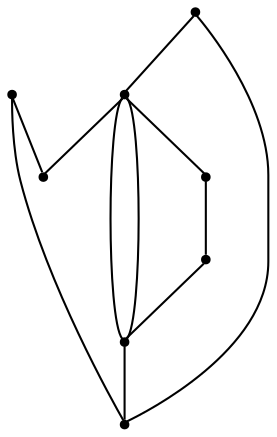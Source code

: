 graph {
  node [shape=point,comment="{\"directed\":false,\"doi\":\"10.1007/978-3-319-50106-2_1\",\"figure\":\"1 (2)\"}"]

  v0 [pos="914.7415332508037,2001.8819919716477"]
  v1 [pos="1064.7643676658001,1941.873193055093"]
  v2 [pos="974.7500820033595,1941.873193055093"]
  v3 [pos="1019.7562153684488,2001.881991971648"]
  v4 [pos="899.7381322428632,2061.890918063479"]
  v5 [pos="824.7261824823668,2091.895253934118"]
  v6 [pos="824.7261824823668,2016.8842234946055"]
  v7 [pos="884.7346994407137,1956.875424578051"]

  v4 -- v2 [id="-6",pos="899.7381322428632,2061.890918063479 974.7500820033595,1941.873193055093 974.7500820033595,1941.873193055093 974.7500820033595,1941.873193055093"]
  v5 -- v4 [id="-7",pos="824.7261824823668,2091.895253934118 899.7381322428632,2061.890918063479 899.7381322428632,2061.890918063479 899.7381322428632,2061.890918063479"]
  v6 -- v5 [id="-8",pos="824.7261824823668,2016.8842234946055 824.7261824823668,2091.895253934118 824.7261824823668,2091.895253934118 824.7261824823668,2091.895253934118"]
  v7 -- v2 [id="-11",pos="884.7346994407137,1956.875424578051 974.7500820033595,1941.873193055093 974.7500820033595,1941.873193055093 974.7500820033595,1941.873193055093"]
  v7 -- v0 [id="-12",pos="884.7346994407137,1956.875424578051 914.7415332508037,2001.8819919716477 914.7415332508037,2001.8819919716477 914.7415332508037,2001.8819919716477"]
  v4 -- v0 [id="-13",pos="899.7381322428632,2061.890918063479 914.7415332508037,2001.8819919716477 914.7415332508037,2001.8819919716477 914.7415332508037,2001.8819919716477"]
  v0 -- v3 [id="-14",pos="914.7415332508037,2001.8819919716477 1019.7562153684488,2001.881991971648 1019.7562153684488,2001.881991971648 1019.7562153684488,2001.881991971648"]
  v0 -- v6 [id="-15",pos="914.7415332508037,2001.8819919716477 824.7261824823668,2016.8842234946055 824.7261824823668,2016.8842234946055 824.7261824823668,2016.8842234946055"]
  v0 -- v4 [id="-17",pos="914.7415332508037,2001.8819919716477 782.4412995555548,2232.970152567268 782.4412995555548,2232.970152567268 782.4412995555548,2232.970152567268 785.6876790442859,2234.8454791983663 785.6876790442859,2234.8454791983663 785.6876790442859,2234.8454791983663 899.7381322428632,2061.890918063479 899.7381322428632,2061.890918063479 899.7381322428632,2061.890918063479"]
  v1 -- v2 [id="-21",pos="1064.7643676658001,1941.873193055093 974.7500820033595,1941.873193055093 974.7500820033595,1941.873193055093 974.7500820033595,1941.873193055093"]
  v1 -- v3 [id="-24",pos="1064.7643676658001,1941.873193055093 1019.7562153684488,2001.881991971648 1019.7562153684488,2001.881991971648 1019.7562153684488,2001.881991971648"]
}